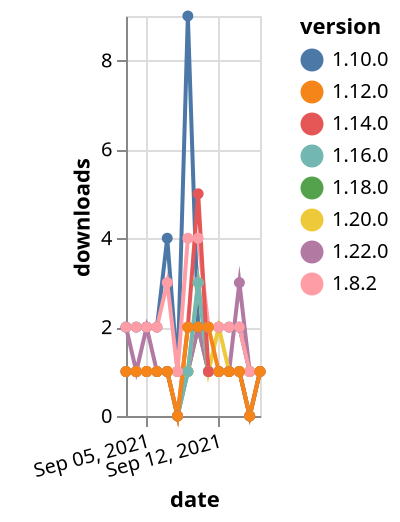 {"$schema": "https://vega.github.io/schema/vega-lite/v5.json", "description": "A simple bar chart with embedded data.", "data": {"values": [{"date": "2021-09-03", "total": 180, "delta": 1, "version": "1.18.0"}, {"date": "2021-09-04", "total": 181, "delta": 1, "version": "1.18.0"}, {"date": "2021-09-05", "total": 182, "delta": 1, "version": "1.18.0"}, {"date": "2021-09-06", "total": 183, "delta": 1, "version": "1.18.0"}, {"date": "2021-09-07", "total": 184, "delta": 1, "version": "1.18.0"}, {"date": "2021-09-08", "total": 184, "delta": 0, "version": "1.18.0"}, {"date": "2021-09-09", "total": 185, "delta": 1, "version": "1.18.0"}, {"date": "2021-09-10", "total": 187, "delta": 2, "version": "1.18.0"}, {"date": "2021-09-11", "total": 188, "delta": 1, "version": "1.18.0"}, {"date": "2021-09-12", "total": 189, "delta": 1, "version": "1.18.0"}, {"date": "2021-09-13", "total": 190, "delta": 1, "version": "1.18.0"}, {"date": "2021-09-14", "total": 191, "delta": 1, "version": "1.18.0"}, {"date": "2021-09-15", "total": 191, "delta": 0, "version": "1.18.0"}, {"date": "2021-09-16", "total": 192, "delta": 1, "version": "1.18.0"}, {"date": "2021-09-03", "total": 133, "delta": 2, "version": "1.22.0"}, {"date": "2021-09-04", "total": 134, "delta": 1, "version": "1.22.0"}, {"date": "2021-09-05", "total": 136, "delta": 2, "version": "1.22.0"}, {"date": "2021-09-06", "total": 137, "delta": 1, "version": "1.22.0"}, {"date": "2021-09-07", "total": 138, "delta": 1, "version": "1.22.0"}, {"date": "2021-09-08", "total": 139, "delta": 1, "version": "1.22.0"}, {"date": "2021-09-09", "total": 140, "delta": 1, "version": "1.22.0"}, {"date": "2021-09-10", "total": 142, "delta": 2, "version": "1.22.0"}, {"date": "2021-09-11", "total": 143, "delta": 1, "version": "1.22.0"}, {"date": "2021-09-12", "total": 144, "delta": 1, "version": "1.22.0"}, {"date": "2021-09-13", "total": 145, "delta": 1, "version": "1.22.0"}, {"date": "2021-09-14", "total": 148, "delta": 3, "version": "1.22.0"}, {"date": "2021-09-15", "total": 149, "delta": 1, "version": "1.22.0"}, {"date": "2021-09-16", "total": 150, "delta": 1, "version": "1.22.0"}, {"date": "2021-09-03", "total": 2517, "delta": 2, "version": "1.10.0"}, {"date": "2021-09-04", "total": 2519, "delta": 2, "version": "1.10.0"}, {"date": "2021-09-05", "total": 2521, "delta": 2, "version": "1.10.0"}, {"date": "2021-09-06", "total": 2523, "delta": 2, "version": "1.10.0"}, {"date": "2021-09-07", "total": 2527, "delta": 4, "version": "1.10.0"}, {"date": "2021-09-08", "total": 2528, "delta": 1, "version": "1.10.0"}, {"date": "2021-09-09", "total": 2537, "delta": 9, "version": "1.10.0"}, {"date": "2021-09-10", "total": 2539, "delta": 2, "version": "1.10.0"}, {"date": "2021-09-11", "total": 2541, "delta": 2, "version": "1.10.0"}, {"date": "2021-09-12", "total": 2543, "delta": 2, "version": "1.10.0"}, {"date": "2021-09-13", "total": 2545, "delta": 2, "version": "1.10.0"}, {"date": "2021-09-14", "total": 2547, "delta": 2, "version": "1.10.0"}, {"date": "2021-09-15", "total": 2548, "delta": 1, "version": "1.10.0"}, {"date": "2021-09-16", "total": 2549, "delta": 1, "version": "1.10.0"}, {"date": "2021-09-03", "total": 205, "delta": 1, "version": "1.20.0"}, {"date": "2021-09-04", "total": 206, "delta": 1, "version": "1.20.0"}, {"date": "2021-09-05", "total": 207, "delta": 1, "version": "1.20.0"}, {"date": "2021-09-06", "total": 208, "delta": 1, "version": "1.20.0"}, {"date": "2021-09-07", "total": 209, "delta": 1, "version": "1.20.0"}, {"date": "2021-09-08", "total": 210, "delta": 1, "version": "1.20.0"}, {"date": "2021-09-09", "total": 211, "delta": 1, "version": "1.20.0"}, {"date": "2021-09-10", "total": 214, "delta": 3, "version": "1.20.0"}, {"date": "2021-09-11", "total": 215, "delta": 1, "version": "1.20.0"}, {"date": "2021-09-12", "total": 217, "delta": 2, "version": "1.20.0"}, {"date": "2021-09-13", "total": 218, "delta": 1, "version": "1.20.0"}, {"date": "2021-09-14", "total": 219, "delta": 1, "version": "1.20.0"}, {"date": "2021-09-15", "total": 220, "delta": 1, "version": "1.20.0"}, {"date": "2021-09-16", "total": 221, "delta": 1, "version": "1.20.0"}, {"date": "2021-09-03", "total": 204, "delta": 1, "version": "1.16.0"}, {"date": "2021-09-04", "total": 205, "delta": 1, "version": "1.16.0"}, {"date": "2021-09-05", "total": 206, "delta": 1, "version": "1.16.0"}, {"date": "2021-09-06", "total": 207, "delta": 1, "version": "1.16.0"}, {"date": "2021-09-07", "total": 208, "delta": 1, "version": "1.16.0"}, {"date": "2021-09-08", "total": 208, "delta": 0, "version": "1.16.0"}, {"date": "2021-09-09", "total": 209, "delta": 1, "version": "1.16.0"}, {"date": "2021-09-10", "total": 212, "delta": 3, "version": "1.16.0"}, {"date": "2021-09-11", "total": 213, "delta": 1, "version": "1.16.0"}, {"date": "2021-09-12", "total": 214, "delta": 1, "version": "1.16.0"}, {"date": "2021-09-13", "total": 215, "delta": 1, "version": "1.16.0"}, {"date": "2021-09-14", "total": 216, "delta": 1, "version": "1.16.0"}, {"date": "2021-09-15", "total": 216, "delta": 0, "version": "1.16.0"}, {"date": "2021-09-16", "total": 217, "delta": 1, "version": "1.16.0"}, {"date": "2021-09-03", "total": 2344, "delta": 2, "version": "1.8.2"}, {"date": "2021-09-04", "total": 2346, "delta": 2, "version": "1.8.2"}, {"date": "2021-09-05", "total": 2348, "delta": 2, "version": "1.8.2"}, {"date": "2021-09-06", "total": 2350, "delta": 2, "version": "1.8.2"}, {"date": "2021-09-07", "total": 2353, "delta": 3, "version": "1.8.2"}, {"date": "2021-09-08", "total": 2354, "delta": 1, "version": "1.8.2"}, {"date": "2021-09-09", "total": 2358, "delta": 4, "version": "1.8.2"}, {"date": "2021-09-10", "total": 2362, "delta": 4, "version": "1.8.2"}, {"date": "2021-09-11", "total": 2364, "delta": 2, "version": "1.8.2"}, {"date": "2021-09-12", "total": 2366, "delta": 2, "version": "1.8.2"}, {"date": "2021-09-13", "total": 2368, "delta": 2, "version": "1.8.2"}, {"date": "2021-09-14", "total": 2370, "delta": 2, "version": "1.8.2"}, {"date": "2021-09-15", "total": 2371, "delta": 1, "version": "1.8.2"}, {"date": "2021-09-16", "total": 2372, "delta": 1, "version": "1.8.2"}, {"date": "2021-09-03", "total": 369, "delta": 1, "version": "1.14.0"}, {"date": "2021-09-04", "total": 370, "delta": 1, "version": "1.14.0"}, {"date": "2021-09-05", "total": 371, "delta": 1, "version": "1.14.0"}, {"date": "2021-09-06", "total": 372, "delta": 1, "version": "1.14.0"}, {"date": "2021-09-07", "total": 373, "delta": 1, "version": "1.14.0"}, {"date": "2021-09-08", "total": 373, "delta": 0, "version": "1.14.0"}, {"date": "2021-09-09", "total": 375, "delta": 2, "version": "1.14.0"}, {"date": "2021-09-10", "total": 380, "delta": 5, "version": "1.14.0"}, {"date": "2021-09-11", "total": 381, "delta": 1, "version": "1.14.0"}, {"date": "2021-09-12", "total": 382, "delta": 1, "version": "1.14.0"}, {"date": "2021-09-13", "total": 383, "delta": 1, "version": "1.14.0"}, {"date": "2021-09-14", "total": 384, "delta": 1, "version": "1.14.0"}, {"date": "2021-09-15", "total": 384, "delta": 0, "version": "1.14.0"}, {"date": "2021-09-16", "total": 385, "delta": 1, "version": "1.14.0"}, {"date": "2021-09-03", "total": 256, "delta": 1, "version": "1.12.0"}, {"date": "2021-09-04", "total": 257, "delta": 1, "version": "1.12.0"}, {"date": "2021-09-05", "total": 258, "delta": 1, "version": "1.12.0"}, {"date": "2021-09-06", "total": 259, "delta": 1, "version": "1.12.0"}, {"date": "2021-09-07", "total": 260, "delta": 1, "version": "1.12.0"}, {"date": "2021-09-08", "total": 260, "delta": 0, "version": "1.12.0"}, {"date": "2021-09-09", "total": 262, "delta": 2, "version": "1.12.0"}, {"date": "2021-09-10", "total": 264, "delta": 2, "version": "1.12.0"}, {"date": "2021-09-11", "total": 266, "delta": 2, "version": "1.12.0"}, {"date": "2021-09-12", "total": 267, "delta": 1, "version": "1.12.0"}, {"date": "2021-09-13", "total": 268, "delta": 1, "version": "1.12.0"}, {"date": "2021-09-14", "total": 269, "delta": 1, "version": "1.12.0"}, {"date": "2021-09-15", "total": 269, "delta": 0, "version": "1.12.0"}, {"date": "2021-09-16", "total": 270, "delta": 1, "version": "1.12.0"}]}, "width": "container", "mark": {"type": "line", "point": {"filled": true}}, "encoding": {"x": {"field": "date", "type": "temporal", "timeUnit": "yearmonthdate", "title": "date", "axis": {"labelAngle": -15}}, "y": {"field": "delta", "type": "quantitative", "title": "downloads"}, "color": {"field": "version", "type": "nominal"}, "tooltip": {"field": "delta"}}}